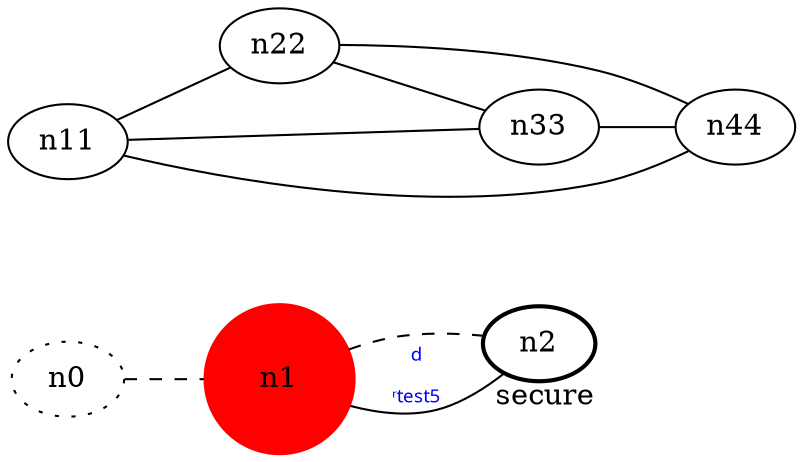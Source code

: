 graph test5 {
	rankdir=LR;
	‏fontcolor=blue; /* c0; c1; c0 -- c1 */
	n0 [style=dotted, fillcolor="#123456"]; // c2; c3; c2 -- c3
	n1 [height=1, width=1, color=red, style=filled];
	n2 [style=bold, xlabel="secur󠀪e"];
	n0 -- n1 -- n2[style=dashed];
	n1 -- n2 [fontname="comic sans", label="d\n\lʳ\G", fontcolor=blue, fontsize=9];
	n11 -- n22;
	n11 -- n33;
	n11 -- n44;
	n22 -- n33;
	n22 -- n44;
	n33 -- n44;
}
